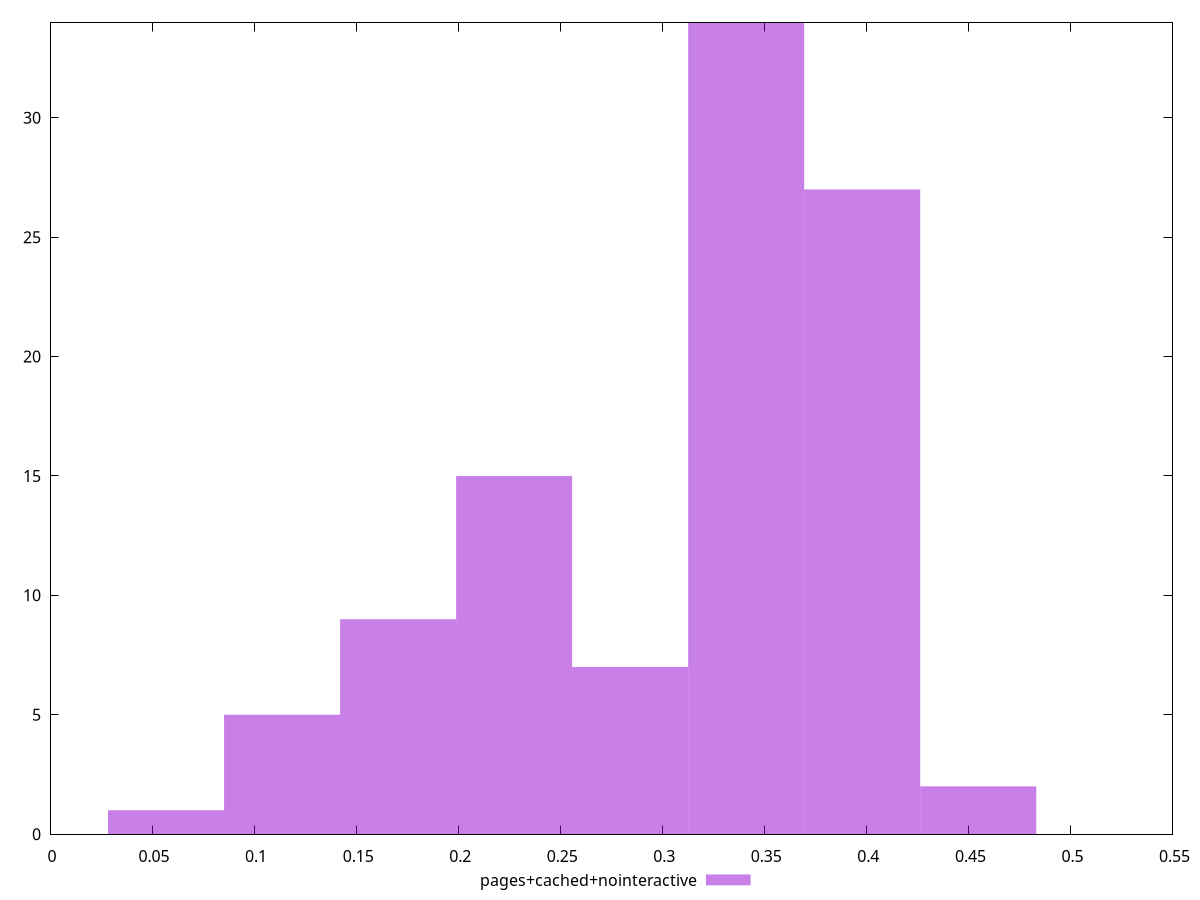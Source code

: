 $_pagesCachedNointeractive <<EOF
0.397961169342995 27
0.34110957372256717 34
0.11370319124085572 5
0.17055478686128359 9
0.2842579781021393 7
0.05685159562042786 1
0.22740638248171144 15
0.4548127649634229 2
EOF
set key outside below
set terminal pngcairo
set output "report_00005_2020-11-02T22-26-11.212Z/network-rtt/pages+cached+nointeractive//raw_hist.png"
set yrange [0:34]
set boxwidth 0.05685159562042786
set style fill transparent solid 0.5 noborder
plot $_pagesCachedNointeractive title "pages+cached+nointeractive" with boxes ,